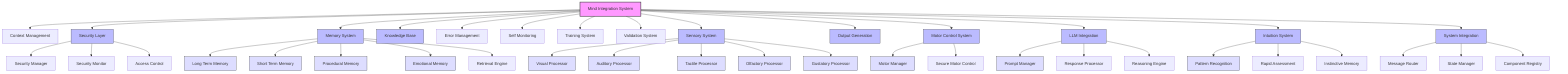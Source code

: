 graph TD
    %% Core System
    Mind[Mind Integration System] --> Context[Context Management]
    Mind --> Security[Security Layer]
    Mind --> Memory[Memory System]
    Mind --> Knowledge[Knowledge Base]
    Mind --> ErrorMgmt[Error Management]
    Mind --> SelfMon[Self Monitoring]
    Mind --> Training[Training System]
    Mind --> Validation[Validation System]

    %% Memory System
    Memory --> LTM[Long Term Memory]
    Memory --> STM[Short Term Memory]
    Memory --> ProcMem[Procedural Memory]
    Memory --> EmoMem[Emotional Memory]
    Memory --> RetEngine[Retrieval Engine]

    %% Sensory Processing
    Mind --> Sensory[Sensory System]
    Sensory --> Visual[Visual Processor]
    Sensory --> Auditory[Auditory Processor]
    Sensory --> Tactile[Tactile Processor]
    Sensory --> Olfactory[Olfactory Processor]
    Sensory --> Gustatory[Gustatory Processor]

    %% Output & Motor Control
    Mind --> Output[Output Generation]
    Mind --> Motor[Motor Control System]
    Motor --> MotorMgr[Motor Manager]
    Motor --> MotorSec[Secure Motor Control]

    %% LLM Integration
    Mind --> LLM[LLM Integration]
    LLM --> PromptMgr[Prompt Manager]
    LLM --> ResponseProc[Response Processor]
    LLM --> Reasoning[Reasoning Engine]

    %% Intuition System
    Mind --> Intuition[Intuition System]
    Intuition --> PatternRec[Pattern Recognition]
    Intuition --> RapidAssess[Rapid Assessment]
    Intuition --> InstinctMem[Instinctive Memory]

    %% System Integration
    Mind --> Integration[System Integration]
    Integration --> MsgRouter[Message Router]
    Integration --> StateManager[State Manager]
    Integration --> CompRegistry[Component Registry]

    %% Security System
    Security --> SecMgr[Security Manager]
    Security --> SecMon[Security Monitor]
    Security --> AccessCtrl[Access Control]

    %% Style Definitions
    classDef core fill:#f9f,stroke:#333,stroke-width:2px
    classDef system fill:#bbf,stroke:#333,stroke-width:1px
    classDef subsystem fill:#ddf,stroke:#333,stroke-width:1px

    %% Apply Styles
    class Mind core
    class Sensory,Memory,Knowledge,Security,Output,Motor,LLM,Intuition,Integration system
    class Visual,Auditory,Tactile,Olfactory,Gustatory,LTM,STM,ProcMem,EmoMem,MotorMgr,PromptMgr,PatternRec subsystem